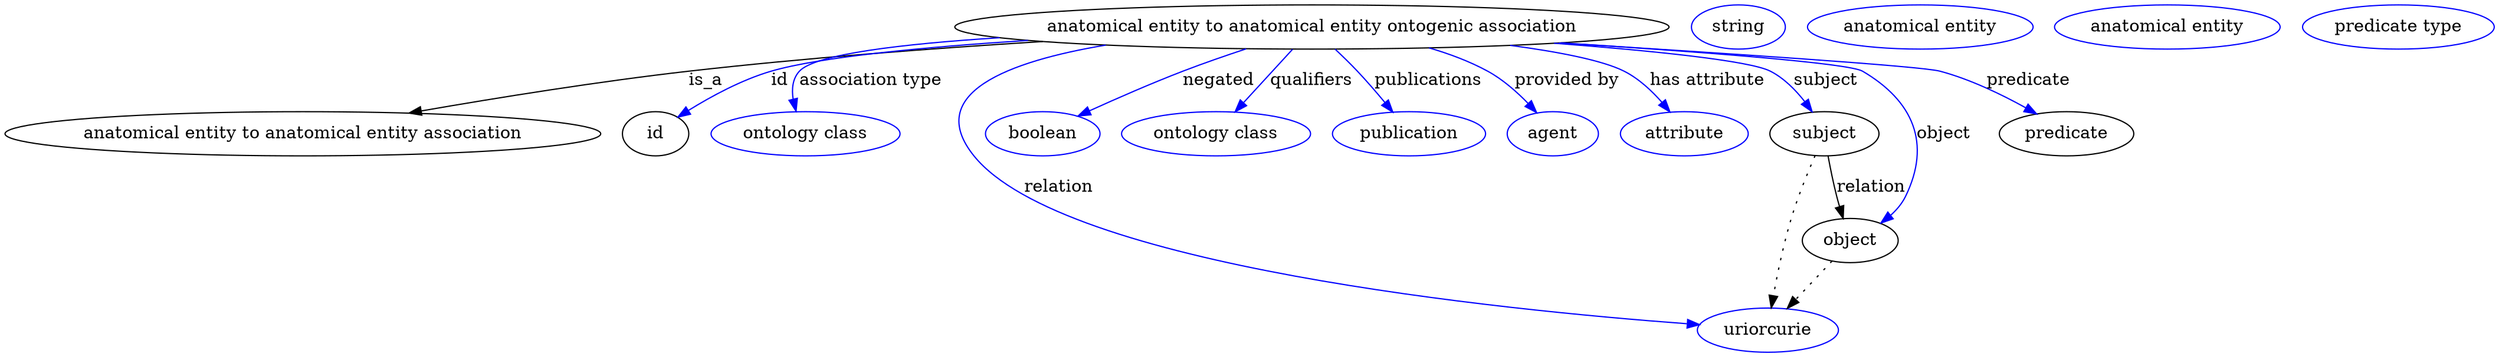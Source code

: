 digraph {
	graph [bb="0,0,1637,283"];
	node [label="\N"];
	"anatomical entity to anatomical entity ontogenic association"	 [height=0.5,
		label="anatomical entity to anatomical entity ontogenic association",
		pos="870.53,265",
		width=6.2106];
	"anatomical entity to anatomical entity association"	 [height=0.5,
		pos="186.53,178",
		width=5.1815];
	"anatomical entity to anatomical entity ontogenic association" -> "anatomical entity to anatomical entity association"	 [label=is_a,
		lp="456.53,221.5",
		pos="e,259.57,194.61 691.43,254.22 615.4,248.51 525.92,240.28 445.53,229 386.29,220.68 320.11,207.59 269.48,196.75"];
	id	 [height=0.5,
		pos="418.53,178",
		width=0.75];
	"anatomical entity to anatomical entity ontogenic association" -> id	 [color=blue,
		label=id,
		lp="508.03,221.5",
		pos="e,436.04,191.88 687.53,254.66 613.35,248.9 537.1,240.51 502.53,229 481.5,221.99 460.18,208.96 444.28,197.82",
		style=solid];
	"association type"	 [color=blue,
		height=0.5,
		label="ontology class",
		pos="525.53,178",
		width=1.7151];
	"anatomical entity to anatomical entity ontogenic association" -> "association type"	 [color=blue,
		label="association type",
		lp="567.53,221.5",
		pos="e,519.07,196.19 677.89,255.78 604.25,250.25 535.02,241.74 523.53,229 518.03,222.89 516.78,214.51 517.42,206.3",
		style=solid];
	relation	 [color=blue,
		height=0.5,
		label=uriorcurie,
		pos="1175.5,18",
		width=1.2638];
	"anatomical entity to anatomical entity ontogenic association" -> relation	 [color=blue,
		label=relation,
		lp="702.53,134.5",
		pos="e,1131.3,22.9 748.58,249.86 675.37,235.55 603.07,208.71 640.53,160 699.59,83.227 997.37,39.314 1121.3,24.114",
		style=solid];
	negated	 [color=blue,
		height=0.5,
		label=boolean,
		pos="687.53,178",
		width=1.0652];
	"anatomical entity to anatomical entity ontogenic association" -> negated	 [color=blue,
		label=negated,
		lp="809.03,221.5",
		pos="e,713.21,191.65 828.08,247.19 815,241.54 800.6,235.16 787.53,229 765.57,218.65 741.29,206.29 722.16,196.33",
		style=solid];
	qualifiers	 [color=blue,
		height=0.5,
		label="ontology class",
		pos="805.53,178",
		width=1.7151];
	"anatomical entity to anatomical entity ontogenic association" -> qualifiers	 [color=blue,
		label=qualifiers,
		lp="868.53,221.5",
		pos="e,818.76,195.71 857.07,246.97 847.77,234.53 835.26,217.78 824.89,203.91",
		style=solid];
	publications	 [color=blue,
		height=0.5,
		label=publication,
		pos="935.53,178",
		width=1.3902];
	"anatomical entity to anatomical entity ontogenic association" -> publications	 [color=blue,
		label=publications,
		lp="943.03,221.5",
		pos="e,923,195.57 884.9,246.78 889.31,241.11 894.16,234.82 898.53,229 904.61,220.91 911.13,212 916.98,203.93",
		style=solid];
	"provided by"	 [color=blue,
		height=0.5,
		label=agent,
		pos="1033.5,178",
		width=0.83048];
	"anatomical entity to anatomical entity ontogenic association" -> "provided by"	 [color=blue,
		label="provided by",
		lp="1033.5,221.5",
		pos="e,1020.2,194.25 939.24,247.8 953.42,242.82 967.88,236.61 980.53,229 992.62,221.73 1004.1,211.24 1013.3,201.66",
		style=solid];
	"has attribute"	 [color=blue,
		height=0.5,
		label=attribute,
		pos="1121.5,178",
		width=1.1193];
	"anatomical entity to anatomical entity ontogenic association" -> "has attribute"	 [color=blue,
		label="has attribute",
		lp="1125,221.5",
		pos="e,1108.8,195.41 988.87,249.72 1023.2,243.98 1055.4,236.91 1070.5,229 1082.5,222.75 1093.4,212.71 1102.1,203.19",
		style=solid];
	subject	 [height=0.5,
		pos="1215.5,178",
		width=0.99297];
	"anatomical entity to anatomical entity ontogenic association" -> subject	 [color=blue,
		label=subject,
		lp="1204,221.5",
		pos="e,1202.7,195.19 1039.9,253.21 1091.1,247.68 1139.8,239.84 1162.5,229 1175.3,222.94 1186.9,212.61 1196,202.83",
		style=solid];
	object	 [height=0.5,
		pos="1235.5,91",
		width=0.9027];
	"anatomical entity to anatomical entity ontogenic association" -> object	 [color=blue,
		label=object,
		lp="1296.5,178",
		pos="e,1255.7,105.27 1023.7,251.88 1116.1,243.58 1217.9,233.58 1227.5,229 1272.3,207.76 1291.8,172.65 1272.5,127 1270.3,121.74 1266.9,\
116.86 1263,112.51",
		style=solid];
	predicate	 [height=0.5,
		pos="1382.5,178",
		width=1.1916];
	"anatomical entity to anatomical entity ontogenic association" -> predicate	 [color=blue,
		label=predicate,
		lp="1356.5,221.5",
		pos="e,1362.9,194.14 1031.2,252.46 1151,242.97 1294.9,231.21 1301.5,229 1320.6,222.61 1339.8,210.84 1354.7,200.22",
		style=solid];
	association_id	 [color=blue,
		height=0.5,
		label=string,
		pos="1142.5,265",
		width=0.84854];
	subject -> relation	 [pos="e,1178.8,36.239 1209.6,159.97 1205.1,146.12 1199,126.47 1194.5,109 1189.2,88.088 1184.2,64.188 1180.7,46.13",
		style=dotted];
	subject -> object	 [label=relation,
		lp="1247.5,134.5",
		pos="e,1231.4,109 1219.7,159.97 1222.4,148.08 1226.1,132.25 1229.2,118.76"];
	"anatomical entity to anatomical entity ontogenic association_subject"	 [color=blue,
		height=0.5,
		label="anatomical entity",
		pos="1263.5,265",
		width=2.004];
	object -> relation	 [pos="e,1189.7,35.261 1221.9,74.435 1214.3,65.207 1204.7,53.528 1196.2,43.191",
		style=dotted];
	"anatomical entity to anatomical entity ontogenic association_object"	 [color=blue,
		height=0.5,
		label="anatomical entity",
		pos="1425.5,265",
		width=2.004];
	"anatomical entity to anatomical entity ontogenic association_predicate"	 [color=blue,
		height=0.5,
		label="predicate type",
		pos="1576.5,265",
		width=1.679];
}
